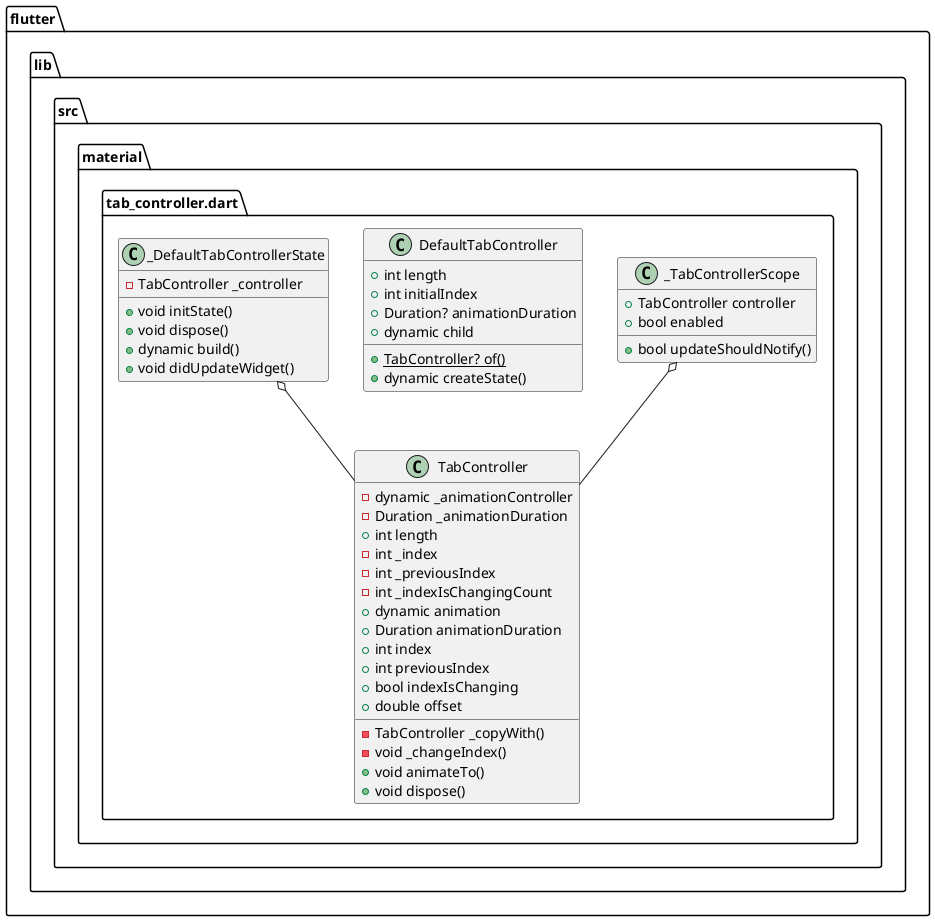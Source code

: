 @startuml
set namespaceSeparator ::

class "flutter::lib::src::material::tab_controller.dart::TabController" {
  -dynamic _animationController
  -Duration _animationDuration
  +int length
  -int _index
  -int _previousIndex
  -int _indexIsChangingCount
  +dynamic animation
  +Duration animationDuration
  +int index
  +int previousIndex
  +bool indexIsChanging
  +double offset
  -TabController _copyWith()
  -void _changeIndex()
  +void animateTo()
  +void dispose()
}

class "flutter::lib::src::material::tab_controller.dart::_TabControllerScope" {
  +TabController controller
  +bool enabled
  +bool updateShouldNotify()
}

"flutter::lib::src::material::tab_controller.dart::_TabControllerScope" o-- "flutter::lib::src::material::tab_controller.dart::TabController"

class "flutter::lib::src::material::tab_controller.dart::DefaultTabController" {
  +int length
  +int initialIndex
  +Duration? animationDuration
  +dynamic child
  {static} +TabController? of()
  +dynamic createState()
}

class "flutter::lib::src::material::tab_controller.dart::_DefaultTabControllerState" {
  -TabController _controller
  +void initState()
  +void dispose()
  +dynamic build()
  +void didUpdateWidget()
}

"flutter::lib::src::material::tab_controller.dart::_DefaultTabControllerState" o-- "flutter::lib::src::material::tab_controller.dart::TabController"


@enduml